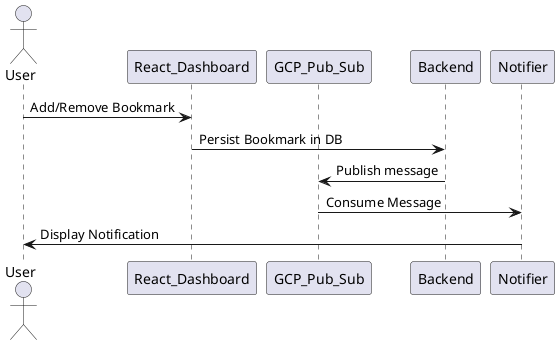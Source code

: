 @startuml
actor User
participant React_Dashboard
participant GCP_Pub_Sub
participant Backend
participant Notifier

User -> React_Dashboard : Add/Remove Bookmark
React_Dashboard -> Backend : Persist Bookmark in DB
Backend -> GCP_Pub_Sub : Publish message
GCP_Pub_Sub -> Notifier : Consume Message
Notifier -> User : Display Notification
@enduml